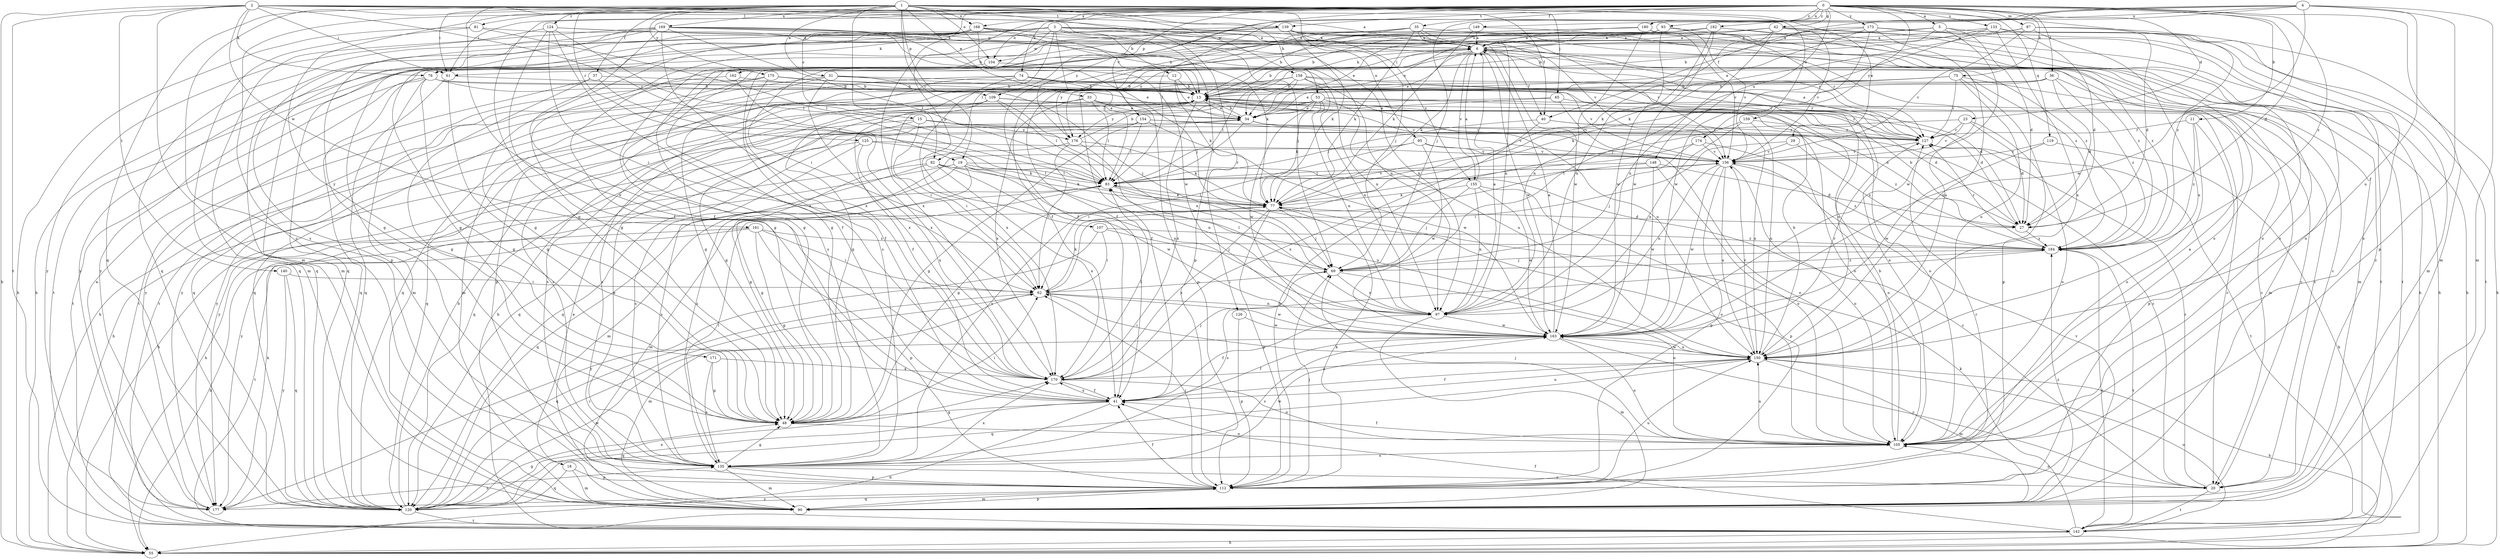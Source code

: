 strict digraph  {
0;
1;
2;
3;
4;
5;
6;
11;
12;
13;
15;
18;
19;
20;
23;
27;
29;
31;
33;
34;
35;
36;
37;
40;
41;
42;
48;
53;
55;
61;
62;
65;
69;
74;
75;
76;
77;
81;
82;
83;
87;
90;
93;
95;
97;
104;
105;
107;
109;
112;
119;
120;
124;
125;
126;
127;
133;
135;
139;
140;
142;
148;
149;
150;
154;
155;
156;
158;
159;
161;
162;
163;
168;
169;
170;
171;
173;
174;
175;
176;
177;
180;
182;
184;
0 -> 5  [label=a];
0 -> 11  [label=b];
0 -> 15  [label=c];
0 -> 18  [label=c];
0 -> 23  [label=d];
0 -> 27  [label=d];
0 -> 35  [label=f];
0 -> 36  [label=f];
0 -> 42  [label=g];
0 -> 48  [label=g];
0 -> 61  [label=i];
0 -> 74  [label=k];
0 -> 75  [label=k];
0 -> 81  [label=l];
0 -> 87  [label=m];
0 -> 90  [label=m];
0 -> 93  [label=n];
0 -> 107  [label=p];
0 -> 109  [label=p];
0 -> 119  [label=q];
0 -> 133  [label=s];
0 -> 139  [label=t];
0 -> 148  [label=u];
0 -> 154  [label=v];
0 -> 168  [label=x];
0 -> 171  [label=y];
0 -> 173  [label=y];
0 -> 174  [label=y];
0 -> 180  [label=z];
0 -> 182  [label=z];
0 -> 184  [label=z];
1 -> 19  [label=c];
1 -> 29  [label=e];
1 -> 31  [label=e];
1 -> 33  [label=e];
1 -> 37  [label=f];
1 -> 53  [label=h];
1 -> 61  [label=i];
1 -> 65  [label=j];
1 -> 69  [label=j];
1 -> 82  [label=l];
1 -> 104  [label=o];
1 -> 109  [label=p];
1 -> 120  [label=q];
1 -> 124  [label=r];
1 -> 125  [label=r];
1 -> 126  [label=r];
1 -> 135  [label=s];
1 -> 158  [label=w];
1 -> 159  [label=w];
1 -> 168  [label=x];
1 -> 169  [label=x];
1 -> 170  [label=x];
1 -> 175  [label=y];
1 -> 184  [label=z];
2 -> 6  [label=a];
2 -> 19  [label=c];
2 -> 40  [label=f];
2 -> 55  [label=h];
2 -> 61  [label=i];
2 -> 69  [label=j];
2 -> 76  [label=k];
2 -> 90  [label=m];
2 -> 95  [label=n];
2 -> 139  [label=t];
2 -> 140  [label=t];
2 -> 142  [label=t];
2 -> 161  [label=w];
3 -> 6  [label=a];
3 -> 12  [label=b];
3 -> 48  [label=g];
3 -> 55  [label=h];
3 -> 76  [label=k];
3 -> 82  [label=l];
3 -> 83  [label=l];
3 -> 104  [label=o];
3 -> 112  [label=p];
3 -> 120  [label=q];
3 -> 127  [label=r];
3 -> 155  [label=v];
3 -> 162  [label=w];
3 -> 184  [label=z];
4 -> 40  [label=f];
4 -> 69  [label=j];
4 -> 83  [label=l];
4 -> 90  [label=m];
4 -> 112  [label=p];
4 -> 149  [label=u];
4 -> 150  [label=u];
4 -> 163  [label=w];
4 -> 176  [label=y];
5 -> 6  [label=a];
5 -> 27  [label=d];
5 -> 104  [label=o];
5 -> 105  [label=o];
5 -> 142  [label=t];
5 -> 163  [label=w];
5 -> 176  [label=y];
6 -> 13  [label=b];
6 -> 20  [label=c];
6 -> 34  [label=e];
6 -> 40  [label=f];
6 -> 61  [label=i];
6 -> 76  [label=k];
6 -> 77  [label=k];
6 -> 90  [label=m];
6 -> 155  [label=v];
6 -> 163  [label=w];
6 -> 176  [label=y];
11 -> 105  [label=o];
11 -> 112  [label=p];
11 -> 127  [label=r];
11 -> 184  [label=z];
12 -> 13  [label=b];
12 -> 34  [label=e];
12 -> 77  [label=k];
12 -> 120  [label=q];
13 -> 34  [label=e];
13 -> 105  [label=o];
13 -> 127  [label=r];
13 -> 135  [label=s];
13 -> 156  [label=v];
13 -> 170  [label=x];
13 -> 176  [label=y];
15 -> 55  [label=h];
15 -> 62  [label=i];
15 -> 120  [label=q];
15 -> 127  [label=r];
15 -> 176  [label=y];
15 -> 184  [label=z];
18 -> 90  [label=m];
18 -> 112  [label=p];
18 -> 120  [label=q];
19 -> 20  [label=c];
19 -> 48  [label=g];
19 -> 83  [label=l];
19 -> 90  [label=m];
19 -> 97  [label=n];
19 -> 150  [label=u];
19 -> 177  [label=y];
20 -> 105  [label=o];
20 -> 127  [label=r];
20 -> 142  [label=t];
23 -> 27  [label=d];
23 -> 105  [label=o];
23 -> 120  [label=q];
23 -> 127  [label=r];
23 -> 156  [label=v];
27 -> 13  [label=b];
27 -> 184  [label=z];
29 -> 62  [label=i];
29 -> 156  [label=v];
29 -> 184  [label=z];
31 -> 13  [label=b];
31 -> 34  [label=e];
31 -> 120  [label=q];
31 -> 127  [label=r];
31 -> 170  [label=x];
31 -> 177  [label=y];
33 -> 20  [label=c];
33 -> 34  [label=e];
33 -> 83  [label=l];
33 -> 105  [label=o];
33 -> 135  [label=s];
33 -> 170  [label=x];
34 -> 13  [label=b];
34 -> 20  [label=c];
34 -> 83  [label=l];
34 -> 127  [label=r];
35 -> 6  [label=a];
35 -> 13  [label=b];
35 -> 41  [label=f];
35 -> 48  [label=g];
35 -> 77  [label=k];
35 -> 97  [label=n];
35 -> 105  [label=o];
35 -> 156  [label=v];
36 -> 13  [label=b];
36 -> 27  [label=d];
36 -> 41  [label=f];
36 -> 77  [label=k];
36 -> 90  [label=m];
36 -> 184  [label=z];
37 -> 13  [label=b];
37 -> 48  [label=g];
37 -> 83  [label=l];
37 -> 177  [label=y];
40 -> 83  [label=l];
40 -> 127  [label=r];
40 -> 150  [label=u];
40 -> 170  [label=x];
41 -> 48  [label=g];
41 -> 55  [label=h];
41 -> 120  [label=q];
41 -> 150  [label=u];
41 -> 170  [label=x];
42 -> 6  [label=a];
42 -> 48  [label=g];
42 -> 55  [label=h];
42 -> 77  [label=k];
42 -> 97  [label=n];
42 -> 105  [label=o];
42 -> 135  [label=s];
42 -> 142  [label=t];
42 -> 156  [label=v];
48 -> 62  [label=i];
48 -> 105  [label=o];
53 -> 20  [label=c];
53 -> 27  [label=d];
53 -> 34  [label=e];
53 -> 48  [label=g];
53 -> 62  [label=i];
53 -> 77  [label=k];
53 -> 97  [label=n];
53 -> 150  [label=u];
53 -> 163  [label=w];
61 -> 13  [label=b];
61 -> 48  [label=g];
61 -> 120  [label=q];
62 -> 77  [label=k];
62 -> 90  [label=m];
62 -> 97  [label=n];
62 -> 120  [label=q];
62 -> 163  [label=w];
65 -> 27  [label=d];
65 -> 34  [label=e];
65 -> 156  [label=v];
65 -> 177  [label=y];
69 -> 62  [label=i];
69 -> 83  [label=l];
69 -> 97  [label=n];
69 -> 105  [label=o];
69 -> 184  [label=z];
74 -> 13  [label=b];
74 -> 20  [label=c];
74 -> 48  [label=g];
74 -> 55  [label=h];
74 -> 112  [label=p];
74 -> 170  [label=x];
75 -> 13  [label=b];
75 -> 20  [label=c];
75 -> 34  [label=e];
75 -> 48  [label=g];
75 -> 112  [label=p];
75 -> 127  [label=r];
75 -> 150  [label=u];
76 -> 13  [label=b];
76 -> 48  [label=g];
76 -> 69  [label=j];
76 -> 90  [label=m];
76 -> 120  [label=q];
76 -> 142  [label=t];
76 -> 150  [label=u];
77 -> 27  [label=d];
77 -> 69  [label=j];
77 -> 83  [label=l];
77 -> 112  [label=p];
77 -> 170  [label=x];
81 -> 6  [label=a];
81 -> 55  [label=h];
81 -> 83  [label=l];
81 -> 120  [label=q];
82 -> 55  [label=h];
82 -> 77  [label=k];
82 -> 83  [label=l];
82 -> 135  [label=s];
82 -> 163  [label=w];
82 -> 170  [label=x];
83 -> 77  [label=k];
83 -> 90  [label=m];
83 -> 105  [label=o];
83 -> 120  [label=q];
83 -> 156  [label=v];
87 -> 6  [label=a];
87 -> 27  [label=d];
87 -> 55  [label=h];
87 -> 77  [label=k];
87 -> 150  [label=u];
87 -> 156  [label=v];
90 -> 34  [label=e];
90 -> 112  [label=p];
90 -> 156  [label=v];
90 -> 184  [label=z];
93 -> 6  [label=a];
93 -> 34  [label=e];
93 -> 41  [label=f];
93 -> 48  [label=g];
93 -> 105  [label=o];
93 -> 127  [label=r];
93 -> 156  [label=v];
93 -> 163  [label=w];
95 -> 62  [label=i];
95 -> 105  [label=o];
95 -> 135  [label=s];
95 -> 156  [label=v];
95 -> 163  [label=w];
97 -> 6  [label=a];
97 -> 41  [label=f];
97 -> 90  [label=m];
97 -> 163  [label=w];
104 -> 41  [label=f];
104 -> 97  [label=n];
104 -> 142  [label=t];
105 -> 6  [label=a];
105 -> 13  [label=b];
105 -> 41  [label=f];
105 -> 69  [label=j];
105 -> 135  [label=s];
105 -> 150  [label=u];
107 -> 62  [label=i];
107 -> 69  [label=j];
107 -> 177  [label=y];
107 -> 184  [label=z];
109 -> 27  [label=d];
109 -> 34  [label=e];
109 -> 41  [label=f];
109 -> 83  [label=l];
109 -> 97  [label=n];
109 -> 120  [label=q];
109 -> 135  [label=s];
112 -> 41  [label=f];
112 -> 62  [label=i];
112 -> 69  [label=j];
112 -> 77  [label=k];
112 -> 90  [label=m];
112 -> 120  [label=q];
112 -> 127  [label=r];
112 -> 150  [label=u];
112 -> 177  [label=y];
119 -> 55  [label=h];
119 -> 156  [label=v];
119 -> 163  [label=w];
120 -> 13  [label=b];
120 -> 48  [label=g];
120 -> 62  [label=i];
120 -> 142  [label=t];
120 -> 163  [label=w];
120 -> 170  [label=x];
124 -> 6  [label=a];
124 -> 41  [label=f];
124 -> 62  [label=i];
124 -> 83  [label=l];
124 -> 90  [label=m];
124 -> 170  [label=x];
124 -> 184  [label=z];
125 -> 55  [label=h];
125 -> 77  [label=k];
125 -> 135  [label=s];
125 -> 156  [label=v];
125 -> 170  [label=x];
126 -> 112  [label=p];
126 -> 163  [label=w];
127 -> 6  [label=a];
127 -> 142  [label=t];
127 -> 156  [label=v];
133 -> 6  [label=a];
133 -> 13  [label=b];
133 -> 27  [label=d];
133 -> 69  [label=j];
133 -> 90  [label=m];
133 -> 150  [label=u];
135 -> 20  [label=c];
135 -> 34  [label=e];
135 -> 48  [label=g];
135 -> 83  [label=l];
135 -> 90  [label=m];
135 -> 112  [label=p];
135 -> 163  [label=w];
135 -> 170  [label=x];
139 -> 6  [label=a];
139 -> 48  [label=g];
139 -> 77  [label=k];
139 -> 135  [label=s];
139 -> 156  [label=v];
139 -> 163  [label=w];
139 -> 177  [label=y];
139 -> 184  [label=z];
140 -> 62  [label=i];
140 -> 120  [label=q];
140 -> 177  [label=y];
142 -> 13  [label=b];
142 -> 41  [label=f];
142 -> 55  [label=h];
142 -> 77  [label=k];
142 -> 150  [label=u];
142 -> 184  [label=z];
148 -> 27  [label=d];
148 -> 48  [label=g];
148 -> 83  [label=l];
148 -> 105  [label=o];
148 -> 163  [label=w];
149 -> 6  [label=a];
149 -> 41  [label=f];
149 -> 77  [label=k];
149 -> 150  [label=u];
150 -> 13  [label=b];
150 -> 41  [label=f];
150 -> 55  [label=h];
150 -> 62  [label=i];
150 -> 90  [label=m];
150 -> 120  [label=q];
150 -> 156  [label=v];
150 -> 163  [label=w];
150 -> 170  [label=x];
154 -> 48  [label=g];
154 -> 83  [label=l];
154 -> 120  [label=q];
154 -> 127  [label=r];
154 -> 156  [label=v];
154 -> 163  [label=w];
154 -> 177  [label=y];
155 -> 6  [label=a];
155 -> 69  [label=j];
155 -> 77  [label=k];
155 -> 97  [label=n];
155 -> 112  [label=p];
155 -> 163  [label=w];
156 -> 83  [label=l];
156 -> 97  [label=n];
156 -> 105  [label=o];
156 -> 112  [label=p];
156 -> 150  [label=u];
156 -> 163  [label=w];
156 -> 184  [label=z];
158 -> 13  [label=b];
158 -> 27  [label=d];
158 -> 83  [label=l];
158 -> 90  [label=m];
158 -> 97  [label=n];
158 -> 112  [label=p];
158 -> 127  [label=r];
158 -> 150  [label=u];
159 -> 97  [label=n];
159 -> 112  [label=p];
159 -> 127  [label=r];
159 -> 150  [label=u];
161 -> 48  [label=g];
161 -> 55  [label=h];
161 -> 62  [label=i];
161 -> 112  [label=p];
161 -> 142  [label=t];
161 -> 184  [label=z];
162 -> 13  [label=b];
162 -> 142  [label=t];
162 -> 170  [label=x];
163 -> 6  [label=a];
163 -> 20  [label=c];
163 -> 41  [label=f];
163 -> 105  [label=o];
163 -> 127  [label=r];
163 -> 135  [label=s];
163 -> 150  [label=u];
168 -> 6  [label=a];
168 -> 13  [label=b];
168 -> 48  [label=g];
168 -> 77  [label=k];
168 -> 90  [label=m];
168 -> 97  [label=n];
168 -> 120  [label=q];
168 -> 135  [label=s];
168 -> 163  [label=w];
168 -> 170  [label=x];
169 -> 6  [label=a];
169 -> 13  [label=b];
169 -> 41  [label=f];
169 -> 48  [label=g];
169 -> 69  [label=j];
169 -> 83  [label=l];
169 -> 97  [label=n];
169 -> 112  [label=p];
169 -> 120  [label=q];
169 -> 170  [label=x];
169 -> 177  [label=y];
169 -> 184  [label=z];
170 -> 41  [label=f];
170 -> 69  [label=j];
170 -> 83  [label=l];
170 -> 105  [label=o];
171 -> 48  [label=g];
171 -> 135  [label=s];
171 -> 170  [label=x];
173 -> 6  [label=a];
173 -> 13  [label=b];
173 -> 34  [label=e];
173 -> 55  [label=h];
173 -> 142  [label=t];
173 -> 150  [label=u];
173 -> 163  [label=w];
174 -> 69  [label=j];
174 -> 105  [label=o];
174 -> 135  [label=s];
174 -> 156  [label=v];
175 -> 13  [label=b];
175 -> 41  [label=f];
175 -> 105  [label=o];
175 -> 120  [label=q];
175 -> 142  [label=t];
175 -> 156  [label=v];
176 -> 13  [label=b];
176 -> 48  [label=g];
176 -> 62  [label=i];
176 -> 77  [label=k];
176 -> 97  [label=n];
177 -> 6  [label=a];
177 -> 77  [label=k];
177 -> 135  [label=s];
180 -> 6  [label=a];
180 -> 20  [label=c];
180 -> 62  [label=i];
180 -> 97  [label=n];
180 -> 156  [label=v];
180 -> 177  [label=y];
182 -> 6  [label=a];
182 -> 13  [label=b];
182 -> 34  [label=e];
182 -> 55  [label=h];
182 -> 97  [label=n];
182 -> 105  [label=o];
182 -> 163  [label=w];
184 -> 69  [label=j];
184 -> 127  [label=r];
184 -> 135  [label=s];
184 -> 142  [label=t];
}
